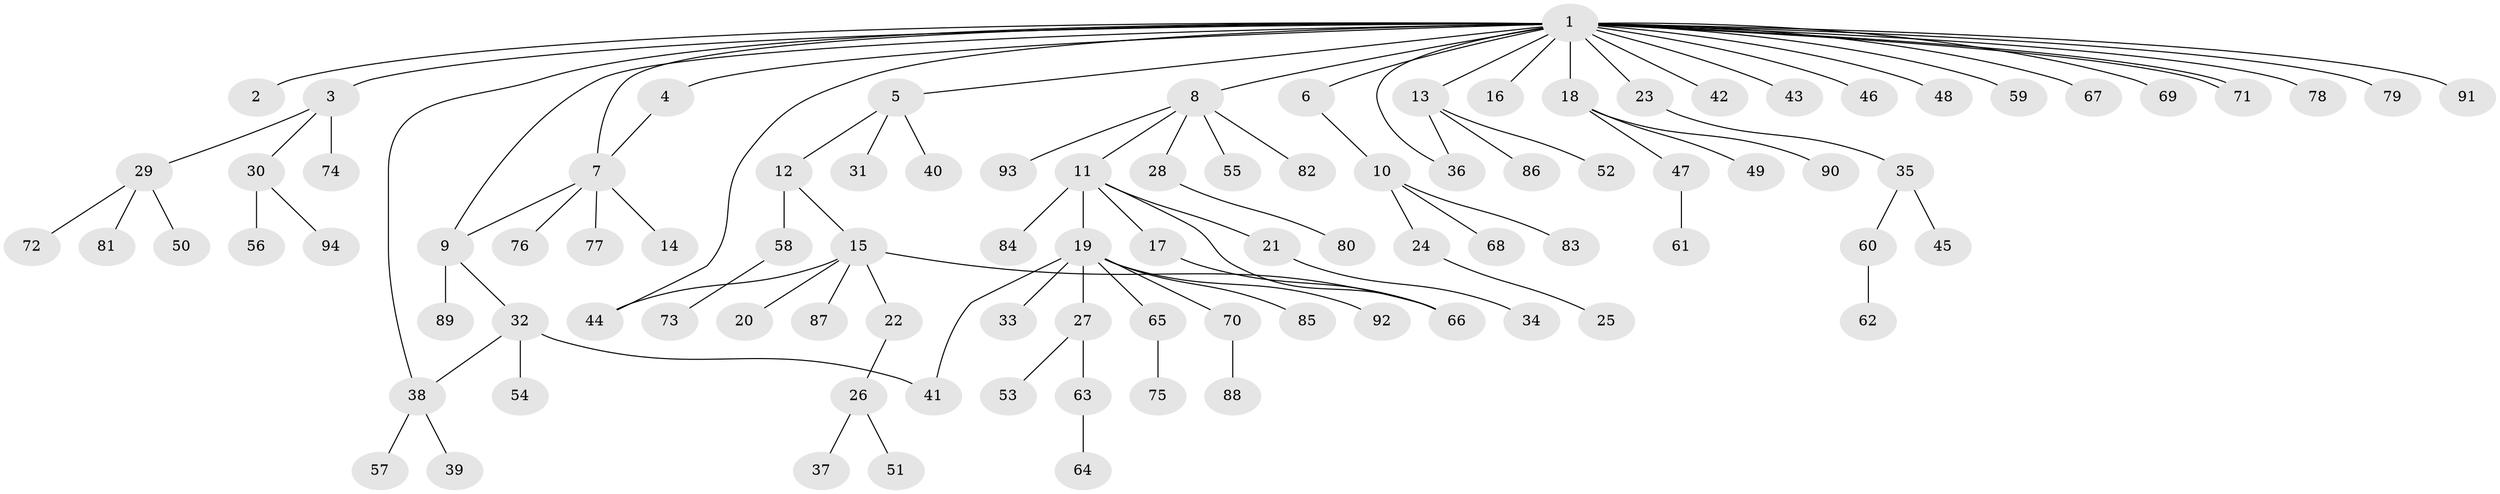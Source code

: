 // coarse degree distribution, {2: 0.24561403508771928, 3: 0.10526315789473684, 1: 0.543859649122807, 4: 0.05263157894736842, 5: 0.017543859649122806, 22: 0.017543859649122806, 6: 0.017543859649122806}
// Generated by graph-tools (version 1.1) at 2025/36/03/04/25 23:36:58]
// undirected, 94 vertices, 102 edges
graph export_dot {
  node [color=gray90,style=filled];
  1;
  2;
  3;
  4;
  5;
  6;
  7;
  8;
  9;
  10;
  11;
  12;
  13;
  14;
  15;
  16;
  17;
  18;
  19;
  20;
  21;
  22;
  23;
  24;
  25;
  26;
  27;
  28;
  29;
  30;
  31;
  32;
  33;
  34;
  35;
  36;
  37;
  38;
  39;
  40;
  41;
  42;
  43;
  44;
  45;
  46;
  47;
  48;
  49;
  50;
  51;
  52;
  53;
  54;
  55;
  56;
  57;
  58;
  59;
  60;
  61;
  62;
  63;
  64;
  65;
  66;
  67;
  68;
  69;
  70;
  71;
  72;
  73;
  74;
  75;
  76;
  77;
  78;
  79;
  80;
  81;
  82;
  83;
  84;
  85;
  86;
  87;
  88;
  89;
  90;
  91;
  92;
  93;
  94;
  1 -- 2;
  1 -- 3;
  1 -- 4;
  1 -- 5;
  1 -- 6;
  1 -- 7;
  1 -- 8;
  1 -- 9;
  1 -- 13;
  1 -- 16;
  1 -- 18;
  1 -- 23;
  1 -- 36;
  1 -- 38;
  1 -- 42;
  1 -- 43;
  1 -- 44;
  1 -- 46;
  1 -- 48;
  1 -- 59;
  1 -- 67;
  1 -- 69;
  1 -- 71;
  1 -- 71;
  1 -- 78;
  1 -- 79;
  1 -- 91;
  3 -- 29;
  3 -- 30;
  3 -- 74;
  4 -- 7;
  5 -- 12;
  5 -- 31;
  5 -- 40;
  6 -- 10;
  7 -- 9;
  7 -- 14;
  7 -- 76;
  7 -- 77;
  8 -- 11;
  8 -- 28;
  8 -- 55;
  8 -- 82;
  8 -- 93;
  9 -- 32;
  9 -- 89;
  10 -- 24;
  10 -- 68;
  10 -- 83;
  11 -- 17;
  11 -- 19;
  11 -- 21;
  11 -- 66;
  11 -- 84;
  12 -- 15;
  12 -- 58;
  13 -- 36;
  13 -- 52;
  13 -- 86;
  15 -- 20;
  15 -- 22;
  15 -- 44;
  15 -- 66;
  15 -- 87;
  17 -- 66;
  18 -- 47;
  18 -- 49;
  18 -- 90;
  19 -- 27;
  19 -- 33;
  19 -- 41;
  19 -- 65;
  19 -- 70;
  19 -- 85;
  19 -- 92;
  21 -- 34;
  22 -- 26;
  23 -- 35;
  24 -- 25;
  26 -- 37;
  26 -- 51;
  27 -- 53;
  27 -- 63;
  28 -- 80;
  29 -- 50;
  29 -- 72;
  29 -- 81;
  30 -- 56;
  30 -- 94;
  32 -- 38;
  32 -- 41;
  32 -- 54;
  35 -- 45;
  35 -- 60;
  38 -- 39;
  38 -- 57;
  47 -- 61;
  58 -- 73;
  60 -- 62;
  63 -- 64;
  65 -- 75;
  70 -- 88;
}
